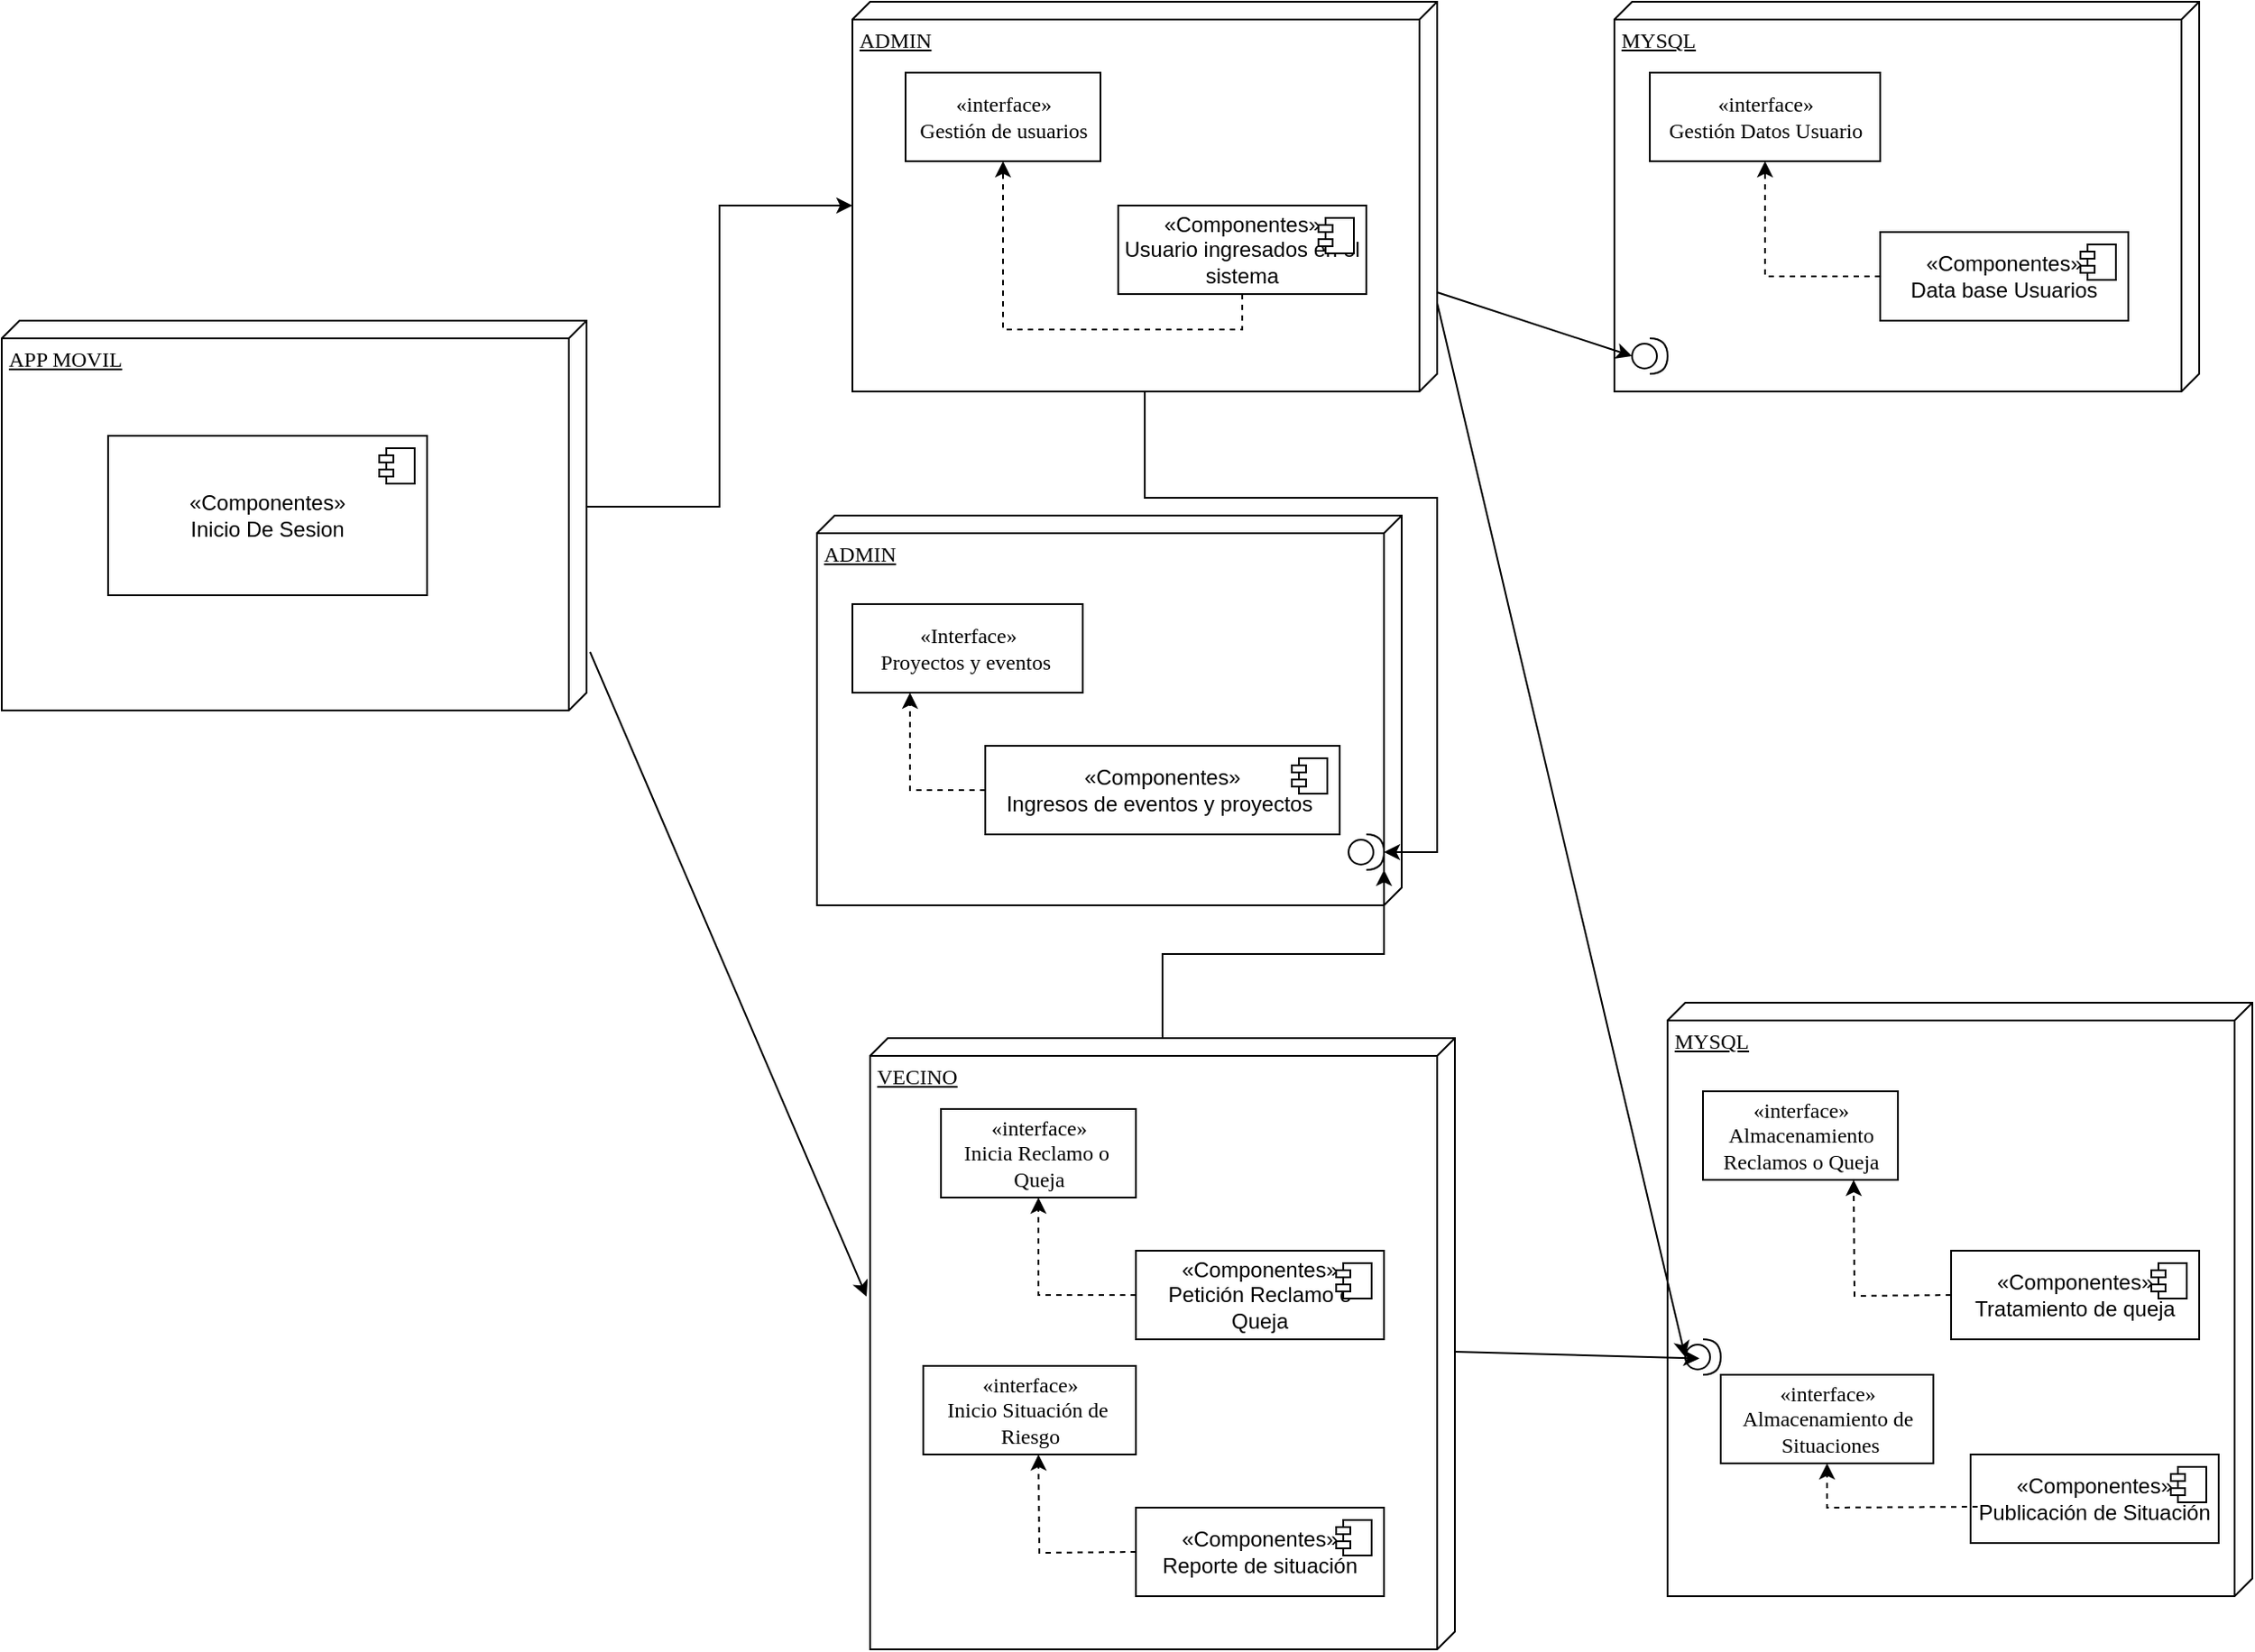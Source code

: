 <mxfile version="24.7.12">
  <diagram name="Página-1" id="2cXjhtr7lLlxmYcNSW9r">
    <mxGraphModel grid="1" page="1" gridSize="10" guides="1" tooltips="1" connect="1" arrows="1" fold="1" pageScale="1" pageWidth="827" pageHeight="1169" math="0" shadow="0">
      <root>
        <mxCell id="0" />
        <mxCell id="1" parent="0" />
        <mxCell id="RwJon9xPvFPWPjA8Fi1b-1" style="edgeStyle=orthogonalEdgeStyle;rounded=0;orthogonalLoop=1;jettySize=auto;html=1;exitX=0;exitY=0;exitDx=105;exitDy=0;exitPerimeter=0;entryX=0;entryY=0;entryDx=115;entryDy=330;entryPerimeter=0;" edge="1" parent="1" source="RwJon9xPvFPWPjA8Fi1b-2" target="RwJon9xPvFPWPjA8Fi1b-3">
          <mxGeometry relative="1" as="geometry" />
        </mxCell>
        <mxCell id="RwJon9xPvFPWPjA8Fi1b-2" value="APP MOVIL" style="verticalAlign=top;align=left;spacingTop=8;spacingLeft=2;spacingRight=12;shape=cube;size=10;direction=south;fontStyle=4;html=1;rounded=0;shadow=0;comic=0;labelBackgroundColor=none;strokeWidth=1;fontFamily=Verdana;fontSize=12" vertex="1" parent="1">
          <mxGeometry x="60" y="80" width="330" height="220" as="geometry" />
        </mxCell>
        <mxCell id="RwJon9xPvFPWPjA8Fi1b-3" value="ADMIN" style="verticalAlign=top;align=left;spacingTop=8;spacingLeft=2;spacingRight=12;shape=cube;size=10;direction=south;fontStyle=4;html=1;rounded=0;shadow=0;comic=0;labelBackgroundColor=none;strokeWidth=1;fontFamily=Verdana;fontSize=12" vertex="1" parent="1">
          <mxGeometry x="540" y="-100" width="330" height="220" as="geometry" />
        </mxCell>
        <mxCell id="RwJon9xPvFPWPjA8Fi1b-4" value="«interface»&lt;br&gt;Gestión de usuarios" style="html=1;rounded=0;shadow=0;comic=0;labelBackgroundColor=none;strokeWidth=1;fontFamily=Verdana;fontSize=12;align=center;" vertex="1" parent="1">
          <mxGeometry x="570" y="-60" width="110" height="50" as="geometry" />
        </mxCell>
        <mxCell id="RwJon9xPvFPWPjA8Fi1b-5" value="«Componentes»&lt;br&gt;Inicio De Sesion" style="html=1;dropTarget=0;whiteSpace=wrap;" vertex="1" parent="1">
          <mxGeometry x="120" y="145" width="180" height="90" as="geometry" />
        </mxCell>
        <mxCell id="RwJon9xPvFPWPjA8Fi1b-6" value="" style="shape=module;jettyWidth=8;jettyHeight=4;" vertex="1" parent="RwJon9xPvFPWPjA8Fi1b-5">
          <mxGeometry x="1" width="20" height="20" relative="1" as="geometry">
            <mxPoint x="-27" y="7" as="offset" />
          </mxGeometry>
        </mxCell>
        <mxCell id="RwJon9xPvFPWPjA8Fi1b-7" style="edgeStyle=orthogonalEdgeStyle;rounded=0;orthogonalLoop=1;jettySize=auto;html=1;exitX=0.5;exitY=1;exitDx=0;exitDy=0;entryX=0.5;entryY=1;entryDx=0;entryDy=0;dashed=1;" edge="1" parent="1" source="RwJon9xPvFPWPjA8Fi1b-8" target="RwJon9xPvFPWPjA8Fi1b-4">
          <mxGeometry relative="1" as="geometry" />
        </mxCell>
        <mxCell id="RwJon9xPvFPWPjA8Fi1b-8" value="«Componentes»&lt;br&gt;Usuario ingresados en el sistema" style="html=1;dropTarget=0;whiteSpace=wrap;" vertex="1" parent="1">
          <mxGeometry x="690" y="15" width="140" height="50" as="geometry" />
        </mxCell>
        <mxCell id="RwJon9xPvFPWPjA8Fi1b-9" value="" style="shape=module;jettyWidth=8;jettyHeight=4;" vertex="1" parent="RwJon9xPvFPWPjA8Fi1b-8">
          <mxGeometry x="1" width="20" height="20" relative="1" as="geometry">
            <mxPoint x="-27" y="7" as="offset" />
          </mxGeometry>
        </mxCell>
        <mxCell id="RwJon9xPvFPWPjA8Fi1b-10" value="VECINO" style="verticalAlign=top;align=left;spacingTop=8;spacingLeft=2;spacingRight=12;shape=cube;size=10;direction=south;fontStyle=4;html=1;rounded=0;shadow=0;comic=0;labelBackgroundColor=none;strokeWidth=1;fontFamily=Verdana;fontSize=12" vertex="1" parent="1">
          <mxGeometry x="550" y="485" width="330" height="345" as="geometry" />
        </mxCell>
        <mxCell id="RwJon9xPvFPWPjA8Fi1b-11" value="«interface»&lt;br&gt;Inicia Reclamo o&amp;nbsp;&lt;div&gt;Queja&lt;/div&gt;" style="html=1;rounded=0;shadow=0;comic=0;labelBackgroundColor=none;strokeWidth=1;fontFamily=Verdana;fontSize=12;align=center;" vertex="1" parent="1">
          <mxGeometry x="590" y="525" width="110" height="50" as="geometry" />
        </mxCell>
        <mxCell id="RwJon9xPvFPWPjA8Fi1b-12" style="edgeStyle=orthogonalEdgeStyle;rounded=0;orthogonalLoop=1;jettySize=auto;html=1;exitX=0;exitY=0.5;exitDx=0;exitDy=0;entryX=0.5;entryY=1;entryDx=0;entryDy=0;dashed=1;" edge="1" parent="1" source="RwJon9xPvFPWPjA8Fi1b-13" target="RwJon9xPvFPWPjA8Fi1b-11">
          <mxGeometry relative="1" as="geometry" />
        </mxCell>
        <mxCell id="RwJon9xPvFPWPjA8Fi1b-13" value="«Componentes»&lt;br&gt;Petición Reclamo o Queja" style="html=1;dropTarget=0;whiteSpace=wrap;" vertex="1" parent="1">
          <mxGeometry x="700" y="605" width="140" height="50" as="geometry" />
        </mxCell>
        <mxCell id="RwJon9xPvFPWPjA8Fi1b-14" value="" style="shape=module;jettyWidth=8;jettyHeight=4;" vertex="1" parent="RwJon9xPvFPWPjA8Fi1b-13">
          <mxGeometry x="1" width="20" height="20" relative="1" as="geometry">
            <mxPoint x="-27" y="7" as="offset" />
          </mxGeometry>
        </mxCell>
        <mxCell id="RwJon9xPvFPWPjA8Fi1b-15" value="MYSQL" style="verticalAlign=top;align=left;spacingTop=8;spacingLeft=2;spacingRight=12;shape=cube;size=10;direction=south;fontStyle=4;html=1;rounded=0;shadow=0;comic=0;labelBackgroundColor=none;strokeWidth=1;fontFamily=Verdana;fontSize=12" vertex="1" parent="1">
          <mxGeometry x="970" y="-100" width="330" height="220" as="geometry" />
        </mxCell>
        <mxCell id="RwJon9xPvFPWPjA8Fi1b-16" value="" style="shape=providedRequiredInterface;html=1;verticalLabelPosition=bottom;sketch=0;" vertex="1" parent="1">
          <mxGeometry x="980" y="90" width="20" height="20" as="geometry" />
        </mxCell>
        <mxCell id="RwJon9xPvFPWPjA8Fi1b-17" value="" style="endArrow=classic;html=1;rounded=0;entryX=0;entryY=0.5;entryDx=0;entryDy=0;entryPerimeter=0;" edge="1" parent="1" source="RwJon9xPvFPWPjA8Fi1b-3" target="RwJon9xPvFPWPjA8Fi1b-16">
          <mxGeometry width="50" height="50" relative="1" as="geometry">
            <mxPoint x="870" y="310" as="sourcePoint" />
            <mxPoint x="1002" y="392" as="targetPoint" />
          </mxGeometry>
        </mxCell>
        <mxCell id="RwJon9xPvFPWPjA8Fi1b-18" value="«interface»&lt;br&gt;Gestión Datos Usuario" style="html=1;rounded=0;shadow=0;comic=0;labelBackgroundColor=none;strokeWidth=1;fontFamily=Verdana;fontSize=12;align=center;" vertex="1" parent="1">
          <mxGeometry x="990" y="-60" width="130" height="50" as="geometry" />
        </mxCell>
        <mxCell id="RwJon9xPvFPWPjA8Fi1b-19" style="edgeStyle=orthogonalEdgeStyle;rounded=0;orthogonalLoop=1;jettySize=auto;html=1;exitX=0;exitY=0.5;exitDx=0;exitDy=0;entryX=0.5;entryY=1;entryDx=0;entryDy=0;dashed=1;" edge="1" parent="1" source="RwJon9xPvFPWPjA8Fi1b-20" target="RwJon9xPvFPWPjA8Fi1b-18">
          <mxGeometry relative="1" as="geometry" />
        </mxCell>
        <mxCell id="RwJon9xPvFPWPjA8Fi1b-20" value="«Componentes»&lt;br&gt;Data base Usuarios" style="html=1;dropTarget=0;whiteSpace=wrap;" vertex="1" parent="1">
          <mxGeometry x="1120" y="30" width="140" height="50" as="geometry" />
        </mxCell>
        <mxCell id="RwJon9xPvFPWPjA8Fi1b-21" value="" style="shape=module;jettyWidth=8;jettyHeight=4;" vertex="1" parent="RwJon9xPvFPWPjA8Fi1b-20">
          <mxGeometry x="1" width="20" height="20" relative="1" as="geometry">
            <mxPoint x="-27" y="7" as="offset" />
          </mxGeometry>
        </mxCell>
        <mxCell id="RwJon9xPvFPWPjA8Fi1b-22" value="" style="endArrow=classic;html=1;rounded=0;entryX=0.423;entryY=1.006;entryDx=0;entryDy=0;entryPerimeter=0;exitX=0.85;exitY=-0.006;exitDx=0;exitDy=0;exitPerimeter=0;" edge="1" parent="1" source="RwJon9xPvFPWPjA8Fi1b-2" target="RwJon9xPvFPWPjA8Fi1b-10">
          <mxGeometry width="50" height="50" relative="1" as="geometry">
            <mxPoint x="870" y="244" as="sourcePoint" />
            <mxPoint x="980" y="280" as="targetPoint" />
          </mxGeometry>
        </mxCell>
        <mxCell id="RwJon9xPvFPWPjA8Fi1b-23" value="MYSQL" style="verticalAlign=top;align=left;spacingTop=8;spacingLeft=2;spacingRight=12;shape=cube;size=10;direction=south;fontStyle=4;html=1;rounded=0;shadow=0;comic=0;labelBackgroundColor=none;strokeWidth=1;fontFamily=Verdana;fontSize=12" vertex="1" parent="1">
          <mxGeometry x="1000" y="465" width="330" height="335" as="geometry" />
        </mxCell>
        <mxCell id="RwJon9xPvFPWPjA8Fi1b-24" value="«interface»&lt;br&gt;Almacenamiento &lt;br&gt;Reclamos o Queja" style="html=1;rounded=0;shadow=0;comic=0;labelBackgroundColor=none;strokeWidth=1;fontFamily=Verdana;fontSize=12;align=center;" vertex="1" parent="1">
          <mxGeometry x="1020" y="515" width="110" height="50" as="geometry" />
        </mxCell>
        <mxCell id="RwJon9xPvFPWPjA8Fi1b-25" value="«Componentes»&lt;br&gt;Tratamiento de queja" style="html=1;dropTarget=0;whiteSpace=wrap;" vertex="1" parent="1">
          <mxGeometry x="1160" y="605" width="140" height="50" as="geometry" />
        </mxCell>
        <mxCell id="RwJon9xPvFPWPjA8Fi1b-26" value="" style="shape=module;jettyWidth=8;jettyHeight=4;" vertex="1" parent="RwJon9xPvFPWPjA8Fi1b-25">
          <mxGeometry x="1" width="20" height="20" relative="1" as="geometry">
            <mxPoint x="-27" y="7" as="offset" />
          </mxGeometry>
        </mxCell>
        <mxCell id="RwJon9xPvFPWPjA8Fi1b-27" value="" style="shape=providedRequiredInterface;html=1;verticalLabelPosition=bottom;sketch=0;" vertex="1" parent="1">
          <mxGeometry x="1010" y="655" width="20" height="20" as="geometry" />
        </mxCell>
        <mxCell id="RwJon9xPvFPWPjA8Fi1b-28" style="edgeStyle=orthogonalEdgeStyle;rounded=0;orthogonalLoop=1;jettySize=auto;html=1;exitX=0;exitY=0.5;exitDx=0;exitDy=0;entryX=0.5;entryY=1;entryDx=0;entryDy=0;dashed=1;" edge="1" parent="1">
          <mxGeometry relative="1" as="geometry">
            <mxPoint x="1160" y="630" as="sourcePoint" />
            <mxPoint x="1105" y="565" as="targetPoint" />
          </mxGeometry>
        </mxCell>
        <mxCell id="RwJon9xPvFPWPjA8Fi1b-29" value="" style="endArrow=classic;html=1;rounded=0;entryX=0;entryY=0.5;entryDx=0;entryDy=0;entryPerimeter=0;" edge="1" parent="1" target="RwJon9xPvFPWPjA8Fi1b-27">
          <mxGeometry width="50" height="50" relative="1" as="geometry">
            <mxPoint x="870" y="70" as="sourcePoint" />
            <mxPoint x="990" y="290" as="targetPoint" />
          </mxGeometry>
        </mxCell>
        <mxCell id="RwJon9xPvFPWPjA8Fi1b-30" value="" style="endArrow=classic;html=1;rounded=0;entryX=0.4;entryY=0.54;entryDx=0;entryDy=0;entryPerimeter=0;" edge="1" parent="1" source="RwJon9xPvFPWPjA8Fi1b-10" target="RwJon9xPvFPWPjA8Fi1b-27">
          <mxGeometry width="50" height="50" relative="1" as="geometry">
            <mxPoint x="890" y="379" as="sourcePoint" />
            <mxPoint x="1000" y="415" as="targetPoint" />
          </mxGeometry>
        </mxCell>
        <mxCell id="0Pzjb5t6tNHKpmDrIg3F-1" value="ADMIN" style="verticalAlign=top;align=left;spacingTop=8;spacingLeft=2;spacingRight=12;shape=cube;size=10;direction=south;fontStyle=4;html=1;rounded=0;shadow=0;comic=0;labelBackgroundColor=none;strokeWidth=1;fontFamily=Verdana;fontSize=12" vertex="1" parent="1">
          <mxGeometry x="520" y="190" width="330" height="220" as="geometry" />
        </mxCell>
        <mxCell id="0Pzjb5t6tNHKpmDrIg3F-2" value="«Interface»&lt;br&gt;Proyectos y eventos&amp;nbsp;" style="html=1;rounded=0;shadow=0;comic=0;labelBackgroundColor=none;strokeWidth=1;fontFamily=Verdana;fontSize=12;align=center;" vertex="1" parent="1">
          <mxGeometry x="540" y="240" width="130" height="50" as="geometry" />
        </mxCell>
        <mxCell id="0Pzjb5t6tNHKpmDrIg3F-3" value="«Componentes»&lt;br&gt;Ingresos de eventos y proyectos&amp;nbsp;" style="html=1;dropTarget=0;whiteSpace=wrap;" vertex="1" parent="1">
          <mxGeometry x="615" y="320" width="200" height="50" as="geometry" />
        </mxCell>
        <mxCell id="0Pzjb5t6tNHKpmDrIg3F-4" value="" style="shape=module;jettyWidth=8;jettyHeight=4;" vertex="1" parent="0Pzjb5t6tNHKpmDrIg3F-3">
          <mxGeometry x="1" width="20" height="20" relative="1" as="geometry">
            <mxPoint x="-27" y="7" as="offset" />
          </mxGeometry>
        </mxCell>
        <mxCell id="0Pzjb5t6tNHKpmDrIg3F-5" style="edgeStyle=orthogonalEdgeStyle;rounded=0;orthogonalLoop=1;jettySize=auto;html=1;exitX=0;exitY=0.5;exitDx=0;exitDy=0;entryX=0.25;entryY=1;entryDx=0;entryDy=0;dashed=1;" edge="1" parent="1" source="0Pzjb5t6tNHKpmDrIg3F-3" target="0Pzjb5t6tNHKpmDrIg3F-2">
          <mxGeometry relative="1" as="geometry">
            <mxPoint x="160" y="290" as="sourcePoint" />
            <mxPoint x="95" y="225" as="targetPoint" />
          </mxGeometry>
        </mxCell>
        <mxCell id="0Pzjb5t6tNHKpmDrIg3F-6" style="edgeStyle=orthogonalEdgeStyle;rounded=0;orthogonalLoop=1;jettySize=auto;html=1;entryX=1;entryY=0.5;entryDx=0;entryDy=0;entryPerimeter=0;" edge="1" parent="1" source="RwJon9xPvFPWPjA8Fi1b-3" target="0Pzjb5t6tNHKpmDrIg3F-7">
          <mxGeometry relative="1" as="geometry">
            <Array as="points">
              <mxPoint x="705" y="180" />
              <mxPoint x="870" y="180" />
              <mxPoint x="870" y="380" />
            </Array>
          </mxGeometry>
        </mxCell>
        <mxCell id="0Pzjb5t6tNHKpmDrIg3F-7" value="" style="shape=providedRequiredInterface;html=1;verticalLabelPosition=bottom;sketch=0;" vertex="1" parent="1">
          <mxGeometry x="820" y="370" width="20" height="20" as="geometry" />
        </mxCell>
        <mxCell id="0Pzjb5t6tNHKpmDrIg3F-8" style="edgeStyle=orthogonalEdgeStyle;rounded=0;orthogonalLoop=1;jettySize=auto;html=1;entryX=1;entryY=1;entryDx=0;entryDy=0;entryPerimeter=0;" edge="1" parent="1" source="RwJon9xPvFPWPjA8Fi1b-10" target="0Pzjb5t6tNHKpmDrIg3F-7">
          <mxGeometry relative="1" as="geometry" />
        </mxCell>
        <mxCell id="GfAO7DPvSBU3mHOuXdMA-1" value="«interface»&lt;br&gt;Inicio Situación de&amp;nbsp;&lt;div&gt;Riesgo&lt;/div&gt;" style="html=1;rounded=0;shadow=0;comic=0;labelBackgroundColor=none;strokeWidth=1;fontFamily=Verdana;fontSize=12;align=center;" vertex="1" parent="1">
          <mxGeometry x="580" y="670" width="120" height="50" as="geometry" />
        </mxCell>
        <mxCell id="GfAO7DPvSBU3mHOuXdMA-3" value="«Componentes»&lt;br&gt;Reporte de situación" style="html=1;dropTarget=0;whiteSpace=wrap;" vertex="1" parent="1">
          <mxGeometry x="700" y="750" width="140" height="50" as="geometry" />
        </mxCell>
        <mxCell id="GfAO7DPvSBU3mHOuXdMA-4" value="" style="shape=module;jettyWidth=8;jettyHeight=4;" vertex="1" parent="GfAO7DPvSBU3mHOuXdMA-3">
          <mxGeometry x="1" width="20" height="20" relative="1" as="geometry">
            <mxPoint x="-27" y="7" as="offset" />
          </mxGeometry>
        </mxCell>
        <mxCell id="GfAO7DPvSBU3mHOuXdMA-5" style="edgeStyle=orthogonalEdgeStyle;rounded=0;orthogonalLoop=1;jettySize=auto;html=1;exitX=0;exitY=0.5;exitDx=0;exitDy=0;entryX=0.5;entryY=1;entryDx=0;entryDy=0;dashed=1;" edge="1" parent="1">
          <mxGeometry relative="1" as="geometry">
            <mxPoint x="700" y="775" as="sourcePoint" />
            <mxPoint x="645" y="720" as="targetPoint" />
          </mxGeometry>
        </mxCell>
        <mxCell id="GfAO7DPvSBU3mHOuXdMA-6" value="«Componentes»&lt;br&gt;Publicación de Situación" style="html=1;dropTarget=0;whiteSpace=wrap;" vertex="1" parent="1">
          <mxGeometry x="1171" y="720" width="140" height="50" as="geometry" />
        </mxCell>
        <mxCell id="GfAO7DPvSBU3mHOuXdMA-7" value="" style="shape=module;jettyWidth=8;jettyHeight=4;" vertex="1" parent="GfAO7DPvSBU3mHOuXdMA-6">
          <mxGeometry x="1" width="20" height="20" relative="1" as="geometry">
            <mxPoint x="-27" y="7" as="offset" />
          </mxGeometry>
        </mxCell>
        <mxCell id="GfAO7DPvSBU3mHOuXdMA-8" value="«interface»&lt;br&gt;Almacenamiento de&lt;div&gt;&amp;nbsp;Situaciones&lt;/div&gt;" style="html=1;rounded=0;shadow=0;comic=0;labelBackgroundColor=none;strokeWidth=1;fontFamily=Verdana;fontSize=12;align=center;" vertex="1" parent="1">
          <mxGeometry x="1030" y="675" width="120" height="50" as="geometry" />
        </mxCell>
        <mxCell id="GfAO7DPvSBU3mHOuXdMA-9" style="edgeStyle=orthogonalEdgeStyle;rounded=0;orthogonalLoop=1;jettySize=auto;html=1;exitX=0;exitY=0.5;exitDx=0;exitDy=0;dashed=1;entryX=0.5;entryY=1;entryDx=0;entryDy=0;" edge="1" parent="1" target="GfAO7DPvSBU3mHOuXdMA-8">
          <mxGeometry relative="1" as="geometry">
            <mxPoint x="1175" y="749.5" as="sourcePoint" />
            <mxPoint x="1120" y="684.5" as="targetPoint" />
            <Array as="points" />
          </mxGeometry>
        </mxCell>
      </root>
    </mxGraphModel>
  </diagram>
</mxfile>
